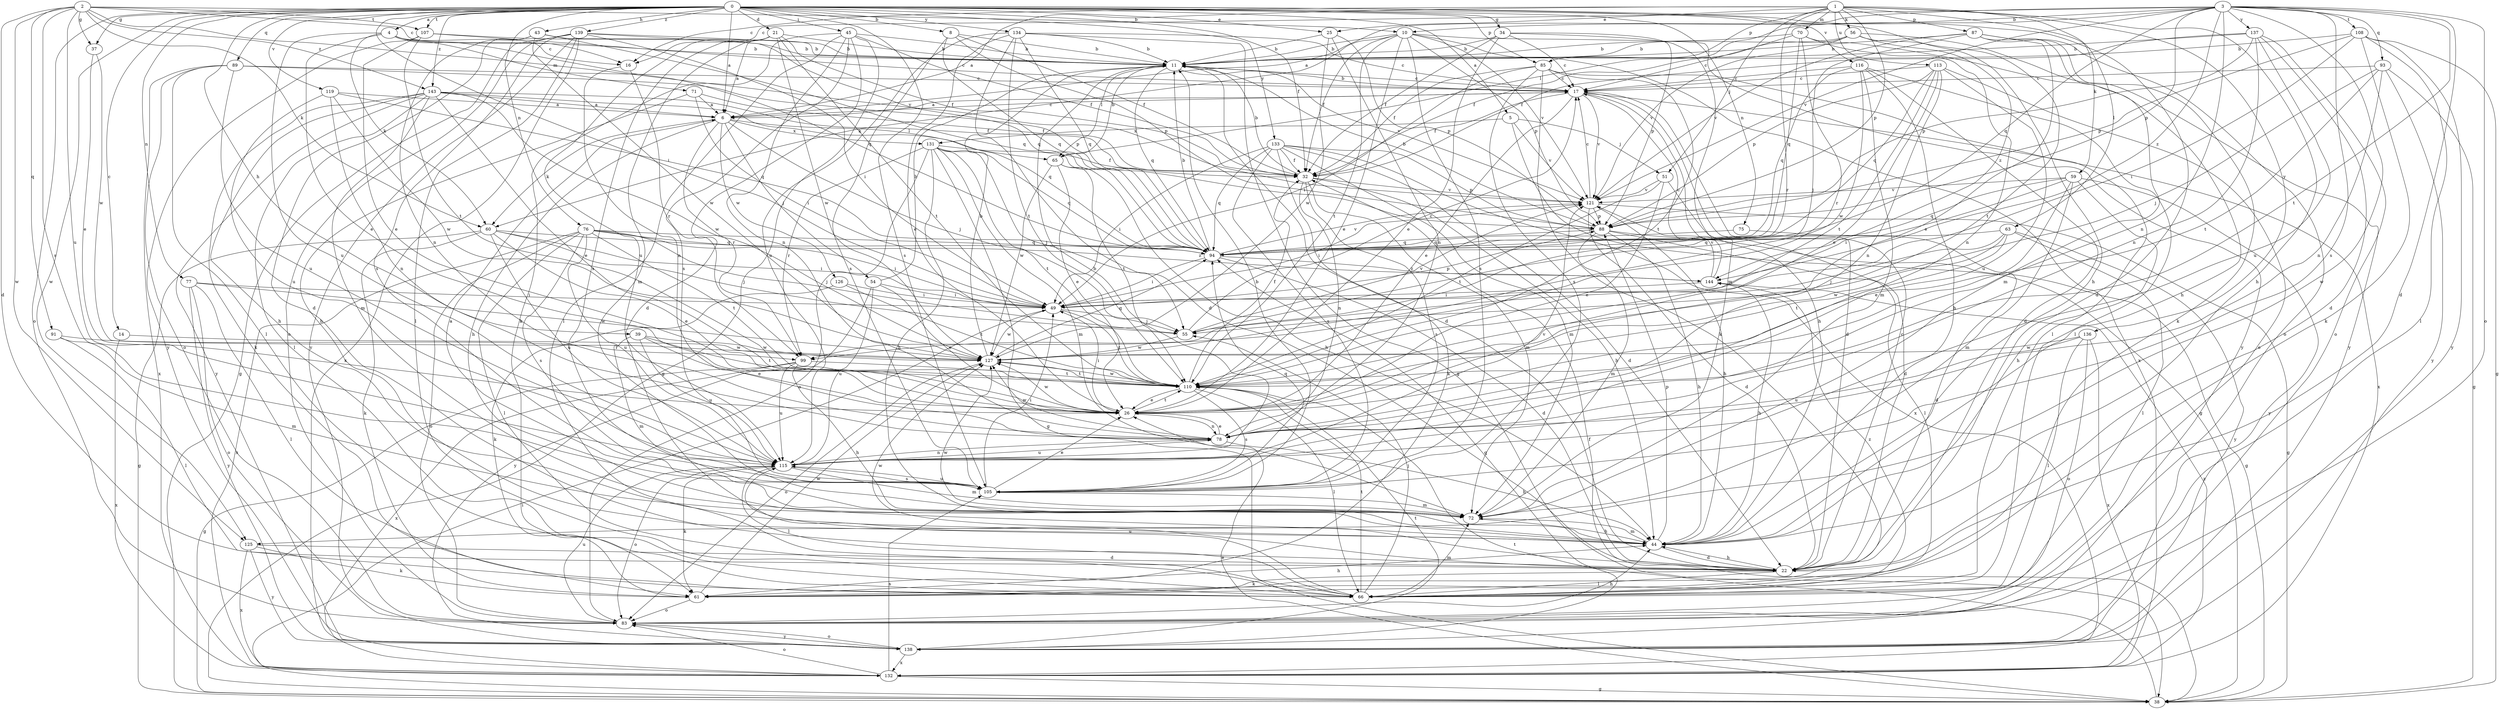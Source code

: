 strict digraph  {
0;
1;
2;
3;
4;
5;
6;
8;
10;
11;
14;
16;
17;
21;
22;
25;
26;
32;
34;
37;
38;
39;
43;
44;
45;
49;
51;
54;
55;
56;
59;
60;
61;
63;
65;
66;
70;
71;
72;
75;
76;
77;
78;
83;
85;
87;
88;
89;
91;
93;
94;
99;
105;
107;
108;
110;
113;
115;
116;
119;
121;
125;
126;
127;
131;
132;
133;
134;
136;
137;
138;
139;
143;
144;
0 -> 4  [label=a];
0 -> 5  [label=a];
0 -> 6  [label=a];
0 -> 8  [label=b];
0 -> 14  [label=c];
0 -> 21  [label=d];
0 -> 22  [label=d];
0 -> 25  [label=e];
0 -> 32  [label=f];
0 -> 34  [label=g];
0 -> 37  [label=g];
0 -> 39  [label=h];
0 -> 43  [label=h];
0 -> 44  [label=h];
0 -> 45  [label=i];
0 -> 49  [label=i];
0 -> 75  [label=n];
0 -> 76  [label=n];
0 -> 77  [label=n];
0 -> 83  [label=o];
0 -> 85  [label=p];
0 -> 89  [label=q];
0 -> 105  [label=s];
0 -> 107  [label=t];
0 -> 116  [label=v];
0 -> 119  [label=v];
0 -> 125  [label=w];
0 -> 133  [label=y];
0 -> 134  [label=y];
0 -> 139  [label=z];
0 -> 143  [label=z];
1 -> 6  [label=a];
1 -> 16  [label=c];
1 -> 25  [label=e];
1 -> 44  [label=h];
1 -> 51  [label=j];
1 -> 56  [label=k];
1 -> 59  [label=k];
1 -> 63  [label=l];
1 -> 70  [label=m];
1 -> 85  [label=p];
1 -> 87  [label=p];
1 -> 88  [label=p];
1 -> 99  [label=r];
1 -> 113  [label=u];
1 -> 136  [label=y];
2 -> 10  [label=b];
2 -> 16  [label=c];
2 -> 22  [label=d];
2 -> 37  [label=g];
2 -> 60  [label=k];
2 -> 91  [label=q];
2 -> 105  [label=s];
2 -> 107  [label=t];
2 -> 115  [label=u];
2 -> 121  [label=v];
2 -> 125  [label=w];
2 -> 143  [label=z];
3 -> 6  [label=a];
3 -> 10  [label=b];
3 -> 16  [label=c];
3 -> 22  [label=d];
3 -> 65  [label=l];
3 -> 78  [label=n];
3 -> 83  [label=o];
3 -> 88  [label=p];
3 -> 93  [label=q];
3 -> 94  [label=q];
3 -> 105  [label=s];
3 -> 108  [label=t];
3 -> 110  [label=t];
3 -> 121  [label=v];
3 -> 125  [label=w];
3 -> 137  [label=y];
3 -> 144  [label=z];
4 -> 11  [label=b];
4 -> 16  [label=c];
4 -> 26  [label=e];
4 -> 60  [label=k];
4 -> 71  [label=m];
4 -> 94  [label=q];
4 -> 115  [label=u];
5 -> 38  [label=g];
5 -> 51  [label=j];
5 -> 121  [label=v];
5 -> 131  [label=x];
6 -> 17  [label=c];
6 -> 44  [label=h];
6 -> 54  [label=j];
6 -> 55  [label=j];
6 -> 60  [label=k];
6 -> 65  [label=l];
6 -> 99  [label=r];
6 -> 126  [label=w];
6 -> 131  [label=x];
8 -> 11  [label=b];
8 -> 32  [label=f];
8 -> 88  [label=p];
8 -> 94  [label=q];
8 -> 105  [label=s];
10 -> 11  [label=b];
10 -> 26  [label=e];
10 -> 32  [label=f];
10 -> 60  [label=k];
10 -> 88  [label=p];
10 -> 105  [label=s];
10 -> 110  [label=t];
10 -> 121  [label=v];
10 -> 132  [label=x];
10 -> 138  [label=y];
11 -> 17  [label=c];
11 -> 22  [label=d];
11 -> 65  [label=l];
11 -> 94  [label=q];
11 -> 121  [label=v];
14 -> 127  [label=w];
14 -> 132  [label=x];
16 -> 78  [label=n];
16 -> 99  [label=r];
17 -> 6  [label=a];
17 -> 11  [label=b];
17 -> 22  [label=d];
17 -> 26  [label=e];
17 -> 32  [label=f];
17 -> 44  [label=h];
17 -> 121  [label=v];
17 -> 132  [label=x];
21 -> 6  [label=a];
21 -> 11  [label=b];
21 -> 32  [label=f];
21 -> 72  [label=m];
21 -> 105  [label=s];
21 -> 110  [label=t];
21 -> 115  [label=u];
21 -> 127  [label=w];
22 -> 17  [label=c];
22 -> 44  [label=h];
22 -> 61  [label=k];
22 -> 66  [label=l];
22 -> 127  [label=w];
25 -> 11  [label=b];
25 -> 78  [label=n];
25 -> 88  [label=p];
25 -> 127  [label=w];
26 -> 49  [label=i];
26 -> 78  [label=n];
26 -> 110  [label=t];
26 -> 127  [label=w];
32 -> 11  [label=b];
32 -> 44  [label=h];
32 -> 72  [label=m];
32 -> 78  [label=n];
32 -> 105  [label=s];
32 -> 121  [label=v];
34 -> 11  [label=b];
34 -> 17  [label=c];
34 -> 26  [label=e];
34 -> 32  [label=f];
34 -> 72  [label=m];
34 -> 88  [label=p];
37 -> 26  [label=e];
37 -> 127  [label=w];
38 -> 26  [label=e];
38 -> 32  [label=f];
38 -> 49  [label=i];
38 -> 110  [label=t];
39 -> 26  [label=e];
39 -> 72  [label=m];
39 -> 110  [label=t];
39 -> 115  [label=u];
39 -> 127  [label=w];
43 -> 11  [label=b];
43 -> 22  [label=d];
43 -> 78  [label=n];
43 -> 94  [label=q];
43 -> 127  [label=w];
44 -> 22  [label=d];
44 -> 72  [label=m];
44 -> 88  [label=p];
44 -> 127  [label=w];
45 -> 11  [label=b];
45 -> 22  [label=d];
45 -> 32  [label=f];
45 -> 38  [label=g];
45 -> 61  [label=k];
45 -> 66  [label=l];
45 -> 78  [label=n];
45 -> 105  [label=s];
49 -> 55  [label=j];
49 -> 88  [label=p];
49 -> 110  [label=t];
49 -> 127  [label=w];
51 -> 22  [label=d];
51 -> 26  [label=e];
51 -> 110  [label=t];
51 -> 121  [label=v];
54 -> 11  [label=b];
54 -> 26  [label=e];
54 -> 49  [label=i];
54 -> 115  [label=u];
54 -> 138  [label=y];
55 -> 17  [label=c];
55 -> 121  [label=v];
55 -> 127  [label=w];
56 -> 11  [label=b];
56 -> 32  [label=f];
56 -> 110  [label=t];
56 -> 121  [label=v];
56 -> 138  [label=y];
56 -> 144  [label=z];
59 -> 26  [label=e];
59 -> 44  [label=h];
59 -> 49  [label=i];
59 -> 72  [label=m];
59 -> 94  [label=q];
59 -> 121  [label=v];
59 -> 138  [label=y];
60 -> 26  [label=e];
60 -> 38  [label=g];
60 -> 49  [label=i];
60 -> 55  [label=j];
60 -> 61  [label=k];
60 -> 94  [label=q];
60 -> 115  [label=u];
61 -> 44  [label=h];
61 -> 83  [label=o];
61 -> 127  [label=w];
63 -> 55  [label=j];
63 -> 66  [label=l];
63 -> 94  [label=q];
63 -> 110  [label=t];
63 -> 127  [label=w];
63 -> 138  [label=y];
65 -> 11  [label=b];
65 -> 26  [label=e];
65 -> 44  [label=h];
65 -> 110  [label=t];
65 -> 127  [label=w];
66 -> 55  [label=j];
66 -> 72  [label=m];
66 -> 110  [label=t];
66 -> 115  [label=u];
66 -> 144  [label=z];
70 -> 11  [label=b];
70 -> 17  [label=c];
70 -> 44  [label=h];
70 -> 78  [label=n];
70 -> 94  [label=q];
70 -> 99  [label=r];
71 -> 6  [label=a];
71 -> 32  [label=f];
71 -> 44  [label=h];
71 -> 49  [label=i];
72 -> 6  [label=a];
72 -> 44  [label=h];
75 -> 22  [label=d];
75 -> 94  [label=q];
76 -> 49  [label=i];
76 -> 55  [label=j];
76 -> 66  [label=l];
76 -> 83  [label=o];
76 -> 94  [label=q];
76 -> 105  [label=s];
76 -> 110  [label=t];
76 -> 115  [label=u];
76 -> 132  [label=x];
76 -> 144  [label=z];
77 -> 49  [label=i];
77 -> 66  [label=l];
77 -> 83  [label=o];
77 -> 127  [label=w];
77 -> 138  [label=y];
78 -> 26  [label=e];
78 -> 44  [label=h];
78 -> 115  [label=u];
78 -> 127  [label=w];
83 -> 44  [label=h];
83 -> 115  [label=u];
83 -> 138  [label=y];
85 -> 17  [label=c];
85 -> 32  [label=f];
85 -> 49  [label=i];
85 -> 61  [label=k];
85 -> 66  [label=l];
85 -> 105  [label=s];
85 -> 110  [label=t];
87 -> 11  [label=b];
87 -> 26  [label=e];
87 -> 55  [label=j];
87 -> 61  [label=k];
87 -> 72  [label=m];
87 -> 83  [label=o];
87 -> 121  [label=v];
88 -> 11  [label=b];
88 -> 38  [label=g];
88 -> 44  [label=h];
88 -> 66  [label=l];
88 -> 72  [label=m];
88 -> 94  [label=q];
89 -> 17  [label=c];
89 -> 66  [label=l];
89 -> 83  [label=o];
89 -> 88  [label=p];
89 -> 115  [label=u];
89 -> 132  [label=x];
91 -> 66  [label=l];
91 -> 72  [label=m];
91 -> 99  [label=r];
93 -> 17  [label=c];
93 -> 38  [label=g];
93 -> 55  [label=j];
93 -> 78  [label=n];
93 -> 110  [label=t];
93 -> 138  [label=y];
94 -> 11  [label=b];
94 -> 22  [label=d];
94 -> 49  [label=i];
94 -> 121  [label=v];
94 -> 144  [label=z];
99 -> 38  [label=g];
99 -> 44  [label=h];
99 -> 110  [label=t];
99 -> 115  [label=u];
99 -> 132  [label=x];
105 -> 11  [label=b];
105 -> 26  [label=e];
105 -> 49  [label=i];
105 -> 72  [label=m];
105 -> 94  [label=q];
105 -> 115  [label=u];
107 -> 11  [label=b];
107 -> 17  [label=c];
107 -> 26  [label=e];
107 -> 110  [label=t];
107 -> 138  [label=y];
108 -> 11  [label=b];
108 -> 38  [label=g];
108 -> 49  [label=i];
108 -> 61  [label=k];
108 -> 66  [label=l];
108 -> 88  [label=p];
108 -> 138  [label=y];
110 -> 26  [label=e];
110 -> 32  [label=f];
110 -> 66  [label=l];
110 -> 105  [label=s];
110 -> 127  [label=w];
113 -> 17  [label=c];
113 -> 26  [label=e];
113 -> 78  [label=n];
113 -> 83  [label=o];
113 -> 88  [label=p];
113 -> 94  [label=q];
113 -> 110  [label=t];
113 -> 115  [label=u];
115 -> 11  [label=b];
115 -> 61  [label=k];
115 -> 66  [label=l];
115 -> 72  [label=m];
115 -> 78  [label=n];
115 -> 83  [label=o];
115 -> 105  [label=s];
115 -> 121  [label=v];
116 -> 17  [label=c];
116 -> 22  [label=d];
116 -> 44  [label=h];
116 -> 66  [label=l];
116 -> 72  [label=m];
116 -> 94  [label=q];
116 -> 127  [label=w];
119 -> 6  [label=a];
119 -> 78  [label=n];
119 -> 94  [label=q];
119 -> 115  [label=u];
119 -> 127  [label=w];
121 -> 17  [label=c];
121 -> 22  [label=d];
121 -> 38  [label=g];
121 -> 44  [label=h];
121 -> 49  [label=i];
121 -> 88  [label=p];
125 -> 22  [label=d];
125 -> 61  [label=k];
125 -> 132  [label=x];
125 -> 138  [label=y];
126 -> 49  [label=i];
126 -> 61  [label=k];
126 -> 110  [label=t];
127 -> 11  [label=b];
127 -> 83  [label=o];
127 -> 94  [label=q];
127 -> 110  [label=t];
131 -> 32  [label=f];
131 -> 38  [label=g];
131 -> 44  [label=h];
131 -> 55  [label=j];
131 -> 72  [label=m];
131 -> 83  [label=o];
131 -> 94  [label=q];
131 -> 99  [label=r];
131 -> 110  [label=t];
132 -> 38  [label=g];
132 -> 83  [label=o];
132 -> 105  [label=s];
132 -> 144  [label=z];
133 -> 22  [label=d];
133 -> 32  [label=f];
133 -> 49  [label=i];
133 -> 61  [label=k];
133 -> 72  [label=m];
133 -> 88  [label=p];
133 -> 94  [label=q];
133 -> 105  [label=s];
133 -> 132  [label=x];
134 -> 11  [label=b];
134 -> 17  [label=c];
134 -> 22  [label=d];
134 -> 26  [label=e];
134 -> 38  [label=g];
134 -> 94  [label=q];
134 -> 110  [label=t];
134 -> 115  [label=u];
136 -> 66  [label=l];
136 -> 83  [label=o];
136 -> 115  [label=u];
136 -> 127  [label=w];
136 -> 132  [label=x];
137 -> 11  [label=b];
137 -> 22  [label=d];
137 -> 32  [label=f];
137 -> 78  [label=n];
137 -> 83  [label=o];
137 -> 88  [label=p];
137 -> 115  [label=u];
138 -> 83  [label=o];
138 -> 94  [label=q];
138 -> 110  [label=t];
138 -> 132  [label=x];
139 -> 11  [label=b];
139 -> 38  [label=g];
139 -> 49  [label=i];
139 -> 66  [label=l];
139 -> 83  [label=o];
139 -> 94  [label=q];
139 -> 105  [label=s];
139 -> 132  [label=x];
139 -> 138  [label=y];
143 -> 6  [label=a];
143 -> 26  [label=e];
143 -> 32  [label=f];
143 -> 44  [label=h];
143 -> 61  [label=k];
143 -> 66  [label=l];
143 -> 72  [label=m];
143 -> 94  [label=q];
143 -> 127  [label=w];
143 -> 138  [label=y];
144 -> 17  [label=c];
144 -> 44  [label=h];
144 -> 49  [label=i];
144 -> 121  [label=v];
}
